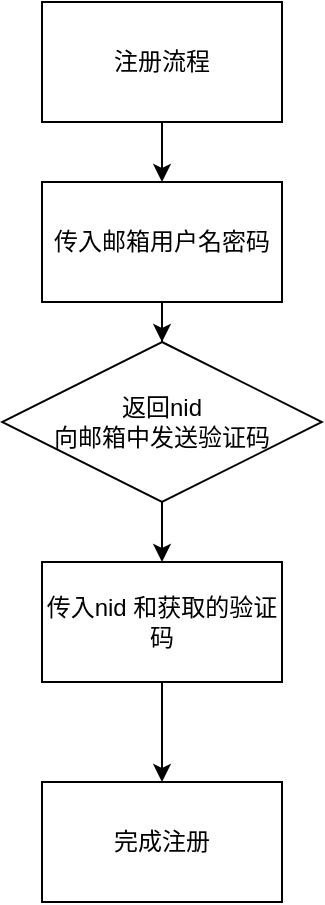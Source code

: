 <mxfile version="24.7.5">
  <diagram id="C5RBs43oDa-KdzZeNtuy" name="Page-1">
    <mxGraphModel dx="1038" dy="609" grid="1" gridSize="10" guides="0" tooltips="1" connect="1" arrows="1" fold="1" page="1" pageScale="1" pageWidth="827" pageHeight="1169" math="0" shadow="0">
      <root>
        <mxCell id="WIyWlLk6GJQsqaUBKTNV-0" />
        <mxCell id="WIyWlLk6GJQsqaUBKTNV-1" parent="WIyWlLk6GJQsqaUBKTNV-0" />
        <mxCell id="_oJwFvRDV73fq0zIvEu9-4" value="" style="edgeStyle=orthogonalEdgeStyle;rounded=0;orthogonalLoop=1;jettySize=auto;html=1;" edge="1" parent="WIyWlLk6GJQsqaUBKTNV-1" source="_oJwFvRDV73fq0zIvEu9-0" target="_oJwFvRDV73fq0zIvEu9-3">
          <mxGeometry relative="1" as="geometry" />
        </mxCell>
        <mxCell id="_oJwFvRDV73fq0zIvEu9-0" value="注册流程" style="rounded=0;whiteSpace=wrap;html=1;" vertex="1" parent="WIyWlLk6GJQsqaUBKTNV-1">
          <mxGeometry x="180" y="80" width="120" height="60" as="geometry" />
        </mxCell>
        <mxCell id="_oJwFvRDV73fq0zIvEu9-6" value="" style="edgeStyle=orthogonalEdgeStyle;rounded=0;orthogonalLoop=1;jettySize=auto;html=1;" edge="1" parent="WIyWlLk6GJQsqaUBKTNV-1" source="_oJwFvRDV73fq0zIvEu9-3" target="_oJwFvRDV73fq0zIvEu9-5">
          <mxGeometry relative="1" as="geometry" />
        </mxCell>
        <mxCell id="_oJwFvRDV73fq0zIvEu9-3" value="传入邮箱用户名密码" style="whiteSpace=wrap;html=1;rounded=0;" vertex="1" parent="WIyWlLk6GJQsqaUBKTNV-1">
          <mxGeometry x="180" y="170" width="120" height="60" as="geometry" />
        </mxCell>
        <mxCell id="_oJwFvRDV73fq0zIvEu9-8" value="" style="edgeStyle=orthogonalEdgeStyle;rounded=0;orthogonalLoop=1;jettySize=auto;html=1;" edge="1" parent="WIyWlLk6GJQsqaUBKTNV-1" source="_oJwFvRDV73fq0zIvEu9-5" target="_oJwFvRDV73fq0zIvEu9-7">
          <mxGeometry relative="1" as="geometry" />
        </mxCell>
        <mxCell id="_oJwFvRDV73fq0zIvEu9-5" value="返回nid&lt;div&gt;向邮箱中发送验证码&lt;/div&gt;" style="rhombus;whiteSpace=wrap;html=1;rounded=0;" vertex="1" parent="WIyWlLk6GJQsqaUBKTNV-1">
          <mxGeometry x="160" y="250" width="160" height="80" as="geometry" />
        </mxCell>
        <mxCell id="_oJwFvRDV73fq0zIvEu9-10" value="" style="edgeStyle=orthogonalEdgeStyle;rounded=0;orthogonalLoop=1;jettySize=auto;html=1;" edge="1" parent="WIyWlLk6GJQsqaUBKTNV-1" source="_oJwFvRDV73fq0zIvEu9-7" target="_oJwFvRDV73fq0zIvEu9-9">
          <mxGeometry relative="1" as="geometry" />
        </mxCell>
        <mxCell id="_oJwFvRDV73fq0zIvEu9-7" value="传入nid 和获取的验证码" style="whiteSpace=wrap;html=1;rounded=0;" vertex="1" parent="WIyWlLk6GJQsqaUBKTNV-1">
          <mxGeometry x="180" y="360" width="120" height="60" as="geometry" />
        </mxCell>
        <mxCell id="_oJwFvRDV73fq0zIvEu9-9" value="完成注册" style="whiteSpace=wrap;html=1;rounded=0;" vertex="1" parent="WIyWlLk6GJQsqaUBKTNV-1">
          <mxGeometry x="180" y="470" width="120" height="60" as="geometry" />
        </mxCell>
      </root>
    </mxGraphModel>
  </diagram>
</mxfile>
